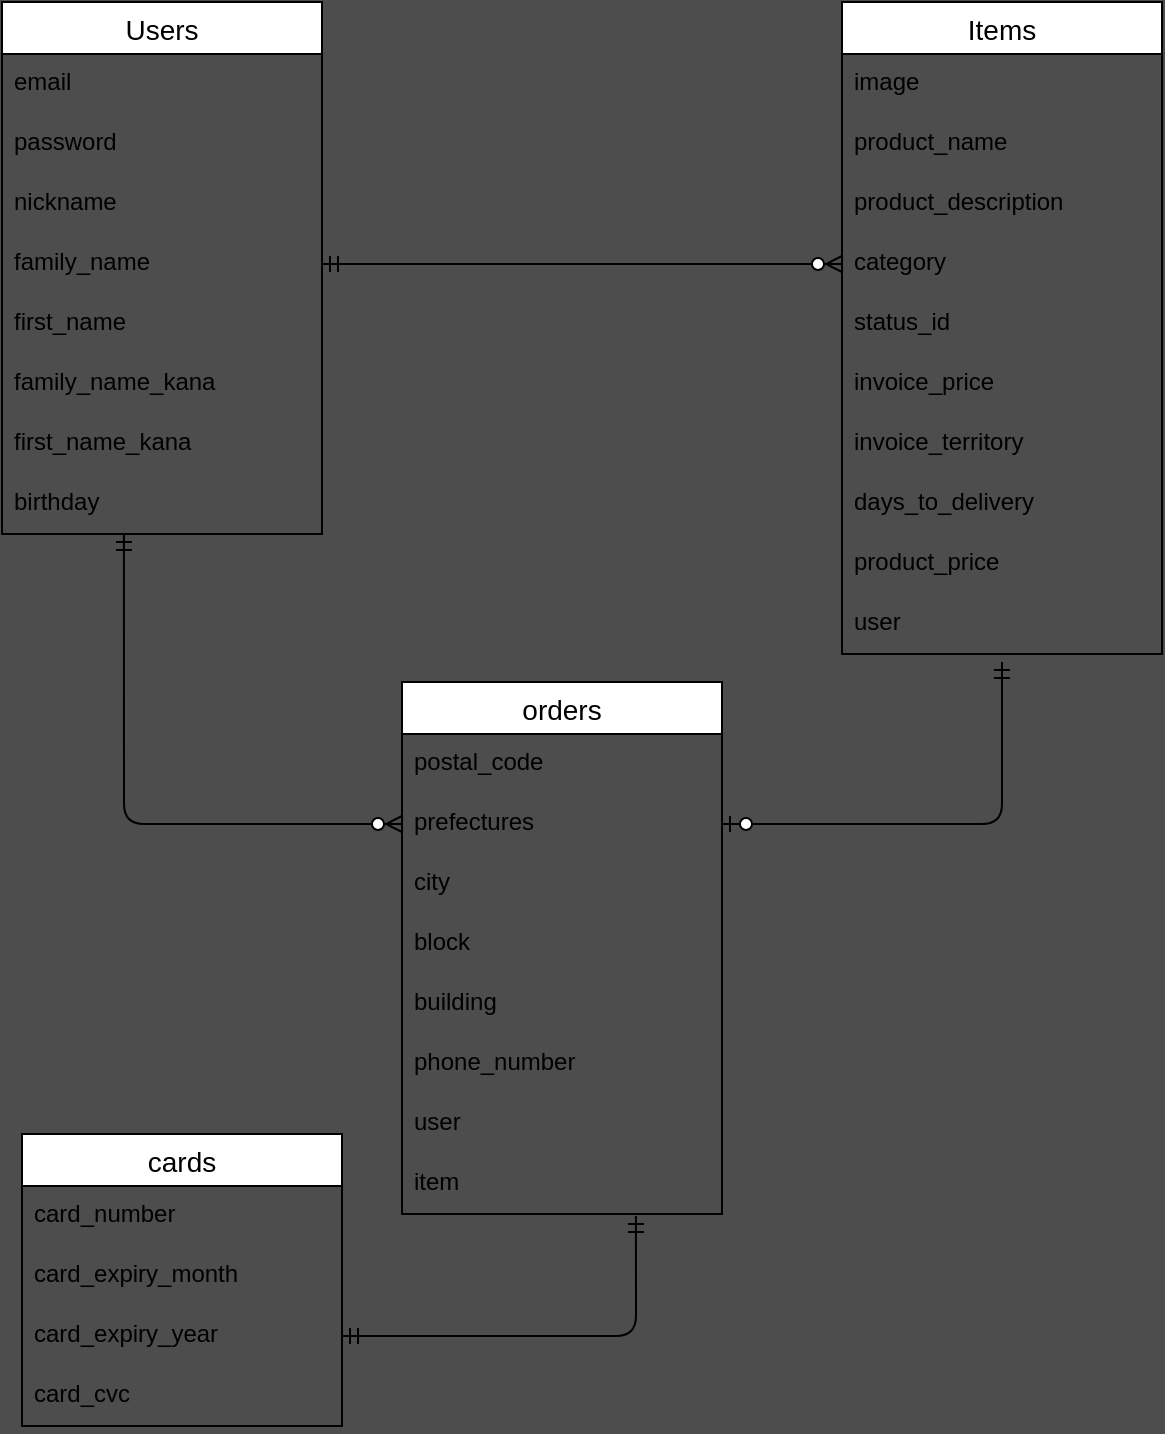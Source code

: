 <mxfile>
    <diagram id="hMxnDBtt-0PpwEvkXW2u" name="ページ1">
        <mxGraphModel dx="678" dy="627" grid="1" gridSize="10" guides="1" tooltips="1" connect="1" arrows="1" fold="1" page="1" pageScale="1" pageWidth="827" pageHeight="1169" background="#4D4D4D" math="0" shadow="0">
            <root>
                <mxCell id="0"/>
                <mxCell id="1" parent="0"/>
                <mxCell id="sSWnbo_z7w_SZYYCpDaT-27" value="Users" style="swimlane;fontStyle=0;childLayout=stackLayout;horizontal=1;startSize=26;horizontalStack=0;resizeParent=1;resizeParentMax=0;resizeLast=0;collapsible=1;marginBottom=0;align=center;fontSize=14;" vertex="1" parent="1">
                    <mxGeometry x="60" y="70" width="160" height="266" as="geometry"/>
                </mxCell>
                <mxCell id="sSWnbo_z7w_SZYYCpDaT-28" value="email" style="text;strokeColor=none;fillColor=none;spacingLeft=4;spacingRight=4;overflow=hidden;rotatable=0;points=[[0,0.5],[1,0.5]];portConstraint=eastwest;fontSize=12;" vertex="1" parent="sSWnbo_z7w_SZYYCpDaT-27">
                    <mxGeometry y="26" width="160" height="30" as="geometry"/>
                </mxCell>
                <mxCell id="sSWnbo_z7w_SZYYCpDaT-29" value="password" style="text;strokeColor=none;fillColor=none;spacingLeft=4;spacingRight=4;overflow=hidden;rotatable=0;points=[[0,0.5],[1,0.5]];portConstraint=eastwest;fontSize=12;" vertex="1" parent="sSWnbo_z7w_SZYYCpDaT-27">
                    <mxGeometry y="56" width="160" height="30" as="geometry"/>
                </mxCell>
                <mxCell id="sSWnbo_z7w_SZYYCpDaT-31" value="nickname" style="text;strokeColor=none;fillColor=none;spacingLeft=4;spacingRight=4;overflow=hidden;rotatable=0;points=[[0,0.5],[1,0.5]];portConstraint=eastwest;fontSize=12;" vertex="1" parent="sSWnbo_z7w_SZYYCpDaT-27">
                    <mxGeometry y="86" width="160" height="30" as="geometry"/>
                </mxCell>
                <mxCell id="sSWnbo_z7w_SZYYCpDaT-34" value="family_name" style="text;strokeColor=none;fillColor=none;spacingLeft=4;spacingRight=4;overflow=hidden;rotatable=0;points=[[0,0.5],[1,0.5]];portConstraint=eastwest;fontSize=12;" vertex="1" parent="sSWnbo_z7w_SZYYCpDaT-27">
                    <mxGeometry y="116" width="160" height="30" as="geometry"/>
                </mxCell>
                <mxCell id="sSWnbo_z7w_SZYYCpDaT-33" value="first_name" style="text;strokeColor=none;fillColor=none;spacingLeft=4;spacingRight=4;overflow=hidden;rotatable=0;points=[[0,0.5],[1,0.5]];portConstraint=eastwest;fontSize=12;" vertex="1" parent="sSWnbo_z7w_SZYYCpDaT-27">
                    <mxGeometry y="146" width="160" height="30" as="geometry"/>
                </mxCell>
                <mxCell id="sSWnbo_z7w_SZYYCpDaT-32" value="family_name_kana" style="text;strokeColor=none;fillColor=none;spacingLeft=4;spacingRight=4;overflow=hidden;rotatable=0;points=[[0,0.5],[1,0.5]];portConstraint=eastwest;fontSize=12;" vertex="1" parent="sSWnbo_z7w_SZYYCpDaT-27">
                    <mxGeometry y="176" width="160" height="30" as="geometry"/>
                </mxCell>
                <mxCell id="sSWnbo_z7w_SZYYCpDaT-35" value="first_name_kana" style="text;strokeColor=none;fillColor=none;spacingLeft=4;spacingRight=4;overflow=hidden;rotatable=0;points=[[0,0.5],[1,0.5]];portConstraint=eastwest;fontSize=12;" vertex="1" parent="sSWnbo_z7w_SZYYCpDaT-27">
                    <mxGeometry y="206" width="160" height="30" as="geometry"/>
                </mxCell>
                <mxCell id="sSWnbo_z7w_SZYYCpDaT-30" value="birthday" style="text;strokeColor=none;fillColor=none;spacingLeft=4;spacingRight=4;overflow=hidden;rotatable=0;points=[[0,0.5],[1,0.5]];portConstraint=eastwest;fontSize=12;" vertex="1" parent="sSWnbo_z7w_SZYYCpDaT-27">
                    <mxGeometry y="236" width="160" height="30" as="geometry"/>
                </mxCell>
                <mxCell id="sSWnbo_z7w_SZYYCpDaT-36" value="Items" style="swimlane;fontStyle=0;childLayout=stackLayout;horizontal=1;startSize=26;horizontalStack=0;resizeParent=1;resizeParentMax=0;resizeLast=0;collapsible=1;marginBottom=0;align=center;fontSize=14;" vertex="1" parent="1">
                    <mxGeometry x="480" y="70" width="160" height="326" as="geometry"/>
                </mxCell>
                <mxCell id="sSWnbo_z7w_SZYYCpDaT-37" value="image" style="text;strokeColor=none;fillColor=none;spacingLeft=4;spacingRight=4;overflow=hidden;rotatable=0;points=[[0,0.5],[1,0.5]];portConstraint=eastwest;fontSize=12;" vertex="1" parent="sSWnbo_z7w_SZYYCpDaT-36">
                    <mxGeometry y="26" width="160" height="30" as="geometry"/>
                </mxCell>
                <mxCell id="sSWnbo_z7w_SZYYCpDaT-38" value="product_name" style="text;strokeColor=none;fillColor=none;spacingLeft=4;spacingRight=4;overflow=hidden;rotatable=0;points=[[0,0.5],[1,0.5]];portConstraint=eastwest;fontSize=12;" vertex="1" parent="sSWnbo_z7w_SZYYCpDaT-36">
                    <mxGeometry y="56" width="160" height="30" as="geometry"/>
                </mxCell>
                <mxCell id="sSWnbo_z7w_SZYYCpDaT-46" value="product_description" style="text;strokeColor=none;fillColor=none;spacingLeft=4;spacingRight=4;overflow=hidden;rotatable=0;points=[[0,0.5],[1,0.5]];portConstraint=eastwest;fontSize=12;" vertex="1" parent="sSWnbo_z7w_SZYYCpDaT-36">
                    <mxGeometry y="86" width="160" height="30" as="geometry"/>
                </mxCell>
                <mxCell id="sSWnbo_z7w_SZYYCpDaT-45" value="category" style="text;strokeColor=none;fillColor=none;spacingLeft=4;spacingRight=4;overflow=hidden;rotatable=0;points=[[0,0.5],[1,0.5]];portConstraint=eastwest;fontSize=12;" vertex="1" parent="sSWnbo_z7w_SZYYCpDaT-36">
                    <mxGeometry y="116" width="160" height="30" as="geometry"/>
                </mxCell>
                <mxCell id="sSWnbo_z7w_SZYYCpDaT-44" value="status_id" style="text;strokeColor=none;fillColor=none;spacingLeft=4;spacingRight=4;overflow=hidden;rotatable=0;points=[[0,0.5],[1,0.5]];portConstraint=eastwest;fontSize=12;" vertex="1" parent="sSWnbo_z7w_SZYYCpDaT-36">
                    <mxGeometry y="146" width="160" height="30" as="geometry"/>
                </mxCell>
                <mxCell id="sSWnbo_z7w_SZYYCpDaT-43" value="invoice_price" style="text;strokeColor=none;fillColor=none;spacingLeft=4;spacingRight=4;overflow=hidden;rotatable=0;points=[[0,0.5],[1,0.5]];portConstraint=eastwest;fontSize=12;" vertex="1" parent="sSWnbo_z7w_SZYYCpDaT-36">
                    <mxGeometry y="176" width="160" height="30" as="geometry"/>
                </mxCell>
                <mxCell id="sSWnbo_z7w_SZYYCpDaT-42" value="invoice_territory" style="text;strokeColor=none;fillColor=none;spacingLeft=4;spacingRight=4;overflow=hidden;rotatable=0;points=[[0,0.5],[1,0.5]];portConstraint=eastwest;fontSize=12;" vertex="1" parent="sSWnbo_z7w_SZYYCpDaT-36">
                    <mxGeometry y="206" width="160" height="30" as="geometry"/>
                </mxCell>
                <mxCell id="sSWnbo_z7w_SZYYCpDaT-41" value="days_to_delivery" style="text;strokeColor=none;fillColor=none;spacingLeft=4;spacingRight=4;overflow=hidden;rotatable=0;points=[[0,0.5],[1,0.5]];portConstraint=eastwest;fontSize=12;" vertex="1" parent="sSWnbo_z7w_SZYYCpDaT-36">
                    <mxGeometry y="236" width="160" height="30" as="geometry"/>
                </mxCell>
                <mxCell id="sSWnbo_z7w_SZYYCpDaT-40" value="product_price" style="text;strokeColor=none;fillColor=none;spacingLeft=4;spacingRight=4;overflow=hidden;rotatable=0;points=[[0,0.5],[1,0.5]];portConstraint=eastwest;fontSize=12;" vertex="1" parent="sSWnbo_z7w_SZYYCpDaT-36">
                    <mxGeometry y="266" width="160" height="30" as="geometry"/>
                </mxCell>
                <mxCell id="sSWnbo_z7w_SZYYCpDaT-39" value="user" style="text;strokeColor=none;fillColor=none;spacingLeft=4;spacingRight=4;overflow=hidden;rotatable=0;points=[[0,0.5],[1,0.5]];portConstraint=eastwest;fontSize=12;" vertex="1" parent="sSWnbo_z7w_SZYYCpDaT-36">
                    <mxGeometry y="296" width="160" height="30" as="geometry"/>
                </mxCell>
                <mxCell id="sSWnbo_z7w_SZYYCpDaT-47" value="orders" style="swimlane;fontStyle=0;childLayout=stackLayout;horizontal=1;startSize=26;horizontalStack=0;resizeParent=1;resizeParentMax=0;resizeLast=0;collapsible=1;marginBottom=0;align=center;fontSize=14;" vertex="1" parent="1">
                    <mxGeometry x="260" y="410" width="160" height="266" as="geometry"/>
                </mxCell>
                <mxCell id="sSWnbo_z7w_SZYYCpDaT-57" value="postal_code" style="text;strokeColor=none;fillColor=none;spacingLeft=4;spacingRight=4;overflow=hidden;rotatable=0;points=[[0,0.5],[1,0.5]];portConstraint=eastwest;fontSize=12;" vertex="1" parent="sSWnbo_z7w_SZYYCpDaT-47">
                    <mxGeometry y="26" width="160" height="30" as="geometry"/>
                </mxCell>
                <mxCell id="sSWnbo_z7w_SZYYCpDaT-56" value="prefectures" style="text;strokeColor=none;fillColor=none;spacingLeft=4;spacingRight=4;overflow=hidden;rotatable=0;points=[[0,0.5],[1,0.5]];portConstraint=eastwest;fontSize=12;" vertex="1" parent="sSWnbo_z7w_SZYYCpDaT-47">
                    <mxGeometry y="56" width="160" height="30" as="geometry"/>
                </mxCell>
                <mxCell id="sSWnbo_z7w_SZYYCpDaT-55" value="city" style="text;strokeColor=none;fillColor=none;spacingLeft=4;spacingRight=4;overflow=hidden;rotatable=0;points=[[0,0.5],[1,0.5]];portConstraint=eastwest;fontSize=12;" vertex="1" parent="sSWnbo_z7w_SZYYCpDaT-47">
                    <mxGeometry y="86" width="160" height="30" as="geometry"/>
                </mxCell>
                <mxCell id="sSWnbo_z7w_SZYYCpDaT-54" value="block" style="text;strokeColor=none;fillColor=none;spacingLeft=4;spacingRight=4;overflow=hidden;rotatable=0;points=[[0,0.5],[1,0.5]];portConstraint=eastwest;fontSize=12;" vertex="1" parent="sSWnbo_z7w_SZYYCpDaT-47">
                    <mxGeometry y="116" width="160" height="30" as="geometry"/>
                </mxCell>
                <mxCell id="sSWnbo_z7w_SZYYCpDaT-53" value="building" style="text;strokeColor=none;fillColor=none;spacingLeft=4;spacingRight=4;overflow=hidden;rotatable=0;points=[[0,0.5],[1,0.5]];portConstraint=eastwest;fontSize=12;" vertex="1" parent="sSWnbo_z7w_SZYYCpDaT-47">
                    <mxGeometry y="146" width="160" height="30" as="geometry"/>
                </mxCell>
                <mxCell id="sSWnbo_z7w_SZYYCpDaT-52" value="phone_number" style="text;strokeColor=none;fillColor=none;spacingLeft=4;spacingRight=4;overflow=hidden;rotatable=0;points=[[0,0.5],[1,0.5]];portConstraint=eastwest;fontSize=12;" vertex="1" parent="sSWnbo_z7w_SZYYCpDaT-47">
                    <mxGeometry y="176" width="160" height="30" as="geometry"/>
                </mxCell>
                <mxCell id="sSWnbo_z7w_SZYYCpDaT-51" value="user" style="text;strokeColor=none;fillColor=none;spacingLeft=4;spacingRight=4;overflow=hidden;rotatable=0;points=[[0,0.5],[1,0.5]];portConstraint=eastwest;fontSize=12;" vertex="1" parent="sSWnbo_z7w_SZYYCpDaT-47">
                    <mxGeometry y="206" width="160" height="30" as="geometry"/>
                </mxCell>
                <mxCell id="sSWnbo_z7w_SZYYCpDaT-50" value="item" style="text;strokeColor=none;fillColor=none;spacingLeft=4;spacingRight=4;overflow=hidden;rotatable=0;points=[[0,0.5],[1,0.5]];portConstraint=eastwest;fontSize=12;" vertex="1" parent="sSWnbo_z7w_SZYYCpDaT-47">
                    <mxGeometry y="236" width="160" height="30" as="geometry"/>
                </mxCell>
                <mxCell id="sSWnbo_z7w_SZYYCpDaT-68" value="" style="edgeStyle=entityRelationEdgeStyle;fontSize=12;html=1;endArrow=ERzeroToMany;startArrow=ERmandOne;entryX=0;entryY=0.5;entryDx=0;entryDy=0;exitX=1;exitY=0.5;exitDx=0;exitDy=0;" edge="1" parent="1" source="sSWnbo_z7w_SZYYCpDaT-34" target="sSWnbo_z7w_SZYYCpDaT-45">
                    <mxGeometry width="100" height="100" relative="1" as="geometry">
                        <mxPoint x="270" y="370" as="sourcePoint"/>
                        <mxPoint x="370" y="270" as="targetPoint"/>
                    </mxGeometry>
                </mxCell>
                <mxCell id="sSWnbo_z7w_SZYYCpDaT-70" value="" style="edgeStyle=orthogonalEdgeStyle;fontSize=12;html=1;endArrow=ERzeroToMany;startArrow=ERmandOne;exitX=0.381;exitY=1;exitDx=0;exitDy=0;exitPerimeter=0;entryX=0;entryY=0.5;entryDx=0;entryDy=0;" edge="1" parent="1" source="sSWnbo_z7w_SZYYCpDaT-30">
                    <mxGeometry width="100" height="100" relative="1" as="geometry">
                        <mxPoint x="120" y="410" as="sourcePoint"/>
                        <mxPoint x="260" y="481" as="targetPoint"/>
                        <Array as="points">
                            <mxPoint x="121" y="481"/>
                        </Array>
                    </mxGeometry>
                </mxCell>
                <mxCell id="sSWnbo_z7w_SZYYCpDaT-71" value="" style="fontSize=12;html=1;endArrow=ERzeroToOne;startArrow=ERmandOne;entryX=1;entryY=0.5;entryDx=0;entryDy=0;edgeStyle=orthogonalEdgeStyle;" edge="1" parent="1">
                    <mxGeometry width="100" height="100" relative="1" as="geometry">
                        <mxPoint x="560" y="400" as="sourcePoint"/>
                        <mxPoint x="420" y="481" as="targetPoint"/>
                        <Array as="points">
                            <mxPoint x="560" y="481"/>
                        </Array>
                    </mxGeometry>
                </mxCell>
                <mxCell id="sSWnbo_z7w_SZYYCpDaT-72" value="cards" style="swimlane;fontStyle=0;childLayout=stackLayout;horizontal=1;startSize=26;horizontalStack=0;resizeParent=1;resizeParentMax=0;resizeLast=0;collapsible=1;marginBottom=0;align=center;fontSize=14;" vertex="1" parent="1">
                    <mxGeometry x="70" y="636" width="160" height="146" as="geometry"/>
                </mxCell>
                <mxCell id="sSWnbo_z7w_SZYYCpDaT-73" value="card_number" style="text;strokeColor=none;fillColor=none;spacingLeft=4;spacingRight=4;overflow=hidden;rotatable=0;points=[[0,0.5],[1,0.5]];portConstraint=eastwest;fontSize=12;" vertex="1" parent="sSWnbo_z7w_SZYYCpDaT-72">
                    <mxGeometry y="26" width="160" height="30" as="geometry"/>
                </mxCell>
                <mxCell id="sSWnbo_z7w_SZYYCpDaT-74" value="card_expiry_month" style="text;strokeColor=none;fillColor=none;spacingLeft=4;spacingRight=4;overflow=hidden;rotatable=0;points=[[0,0.5],[1,0.5]];portConstraint=eastwest;fontSize=12;" vertex="1" parent="sSWnbo_z7w_SZYYCpDaT-72">
                    <mxGeometry y="56" width="160" height="30" as="geometry"/>
                </mxCell>
                <mxCell id="sSWnbo_z7w_SZYYCpDaT-84" value="card_expiry_year" style="text;strokeColor=none;fillColor=none;spacingLeft=4;spacingRight=4;overflow=hidden;rotatable=0;points=[[0,0.5],[1,0.5]];portConstraint=eastwest;fontSize=12;" vertex="1" parent="sSWnbo_z7w_SZYYCpDaT-72">
                    <mxGeometry y="86" width="160" height="30" as="geometry"/>
                </mxCell>
                <mxCell id="sSWnbo_z7w_SZYYCpDaT-75" value="card_cvc" style="text;strokeColor=none;fillColor=none;spacingLeft=4;spacingRight=4;overflow=hidden;rotatable=0;points=[[0,0.5],[1,0.5]];portConstraint=eastwest;fontSize=12;" vertex="1" parent="sSWnbo_z7w_SZYYCpDaT-72">
                    <mxGeometry y="116" width="160" height="30" as="geometry"/>
                </mxCell>
                <mxCell id="sSWnbo_z7w_SZYYCpDaT-88" value="" style="edgeStyle=orthogonalEdgeStyle;fontSize=12;html=1;endArrow=ERmandOne;startArrow=ERmandOne;entryX=0.731;entryY=1.033;entryDx=0;entryDy=0;entryPerimeter=0;exitX=1;exitY=0.5;exitDx=0;exitDy=0;" edge="1" parent="1" source="sSWnbo_z7w_SZYYCpDaT-84" target="sSWnbo_z7w_SZYYCpDaT-50">
                    <mxGeometry width="100" height="100" relative="1" as="geometry">
                        <mxPoint x="240" y="750" as="sourcePoint"/>
                        <mxPoint x="340" y="670" as="targetPoint"/>
                    </mxGeometry>
                </mxCell>
            </root>
        </mxGraphModel>
    </diagram>
</mxfile>